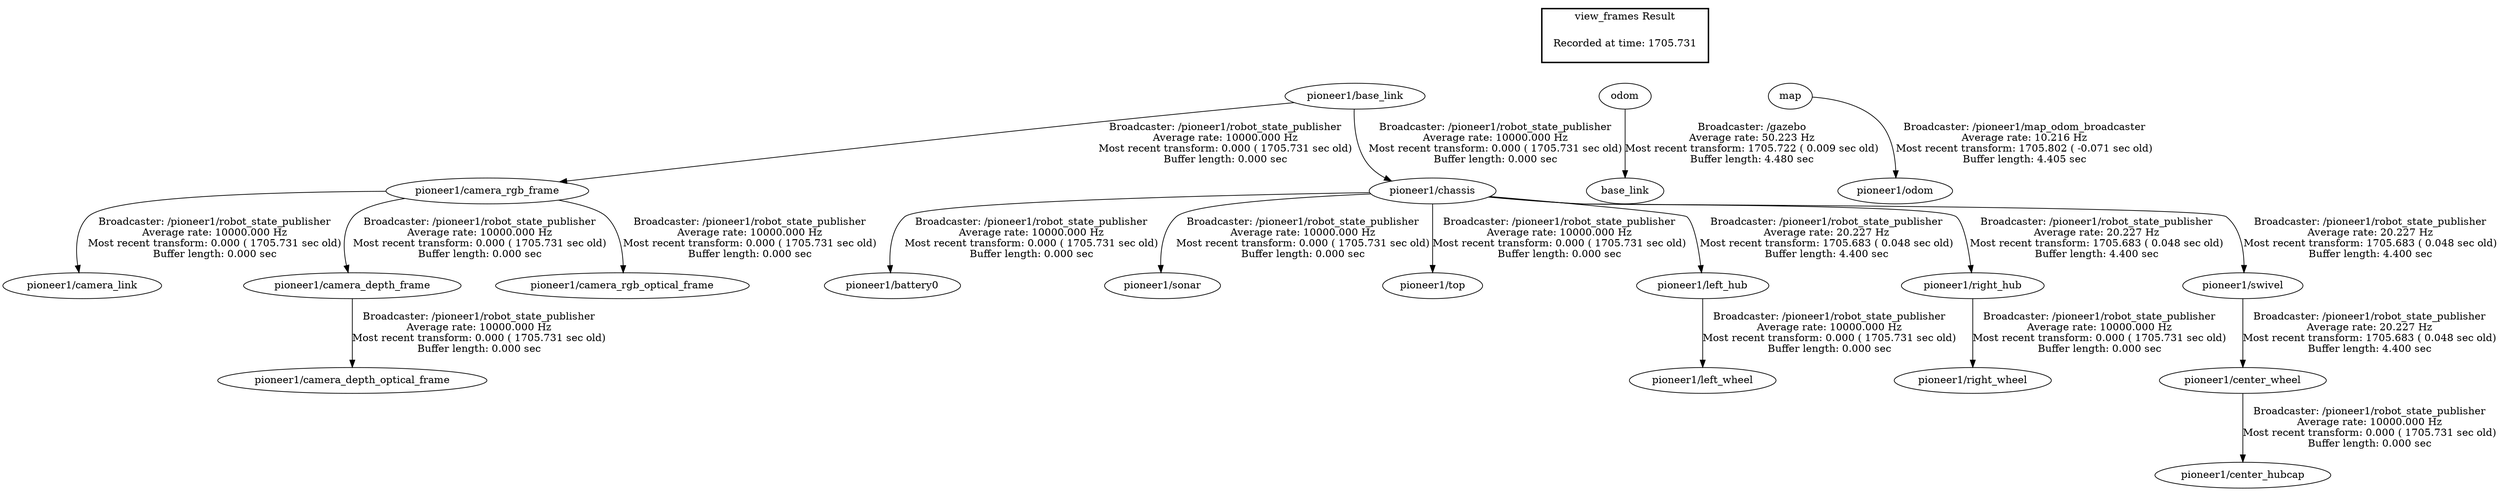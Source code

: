 digraph G {
"pioneer1/camera_rgb_frame" -> "pioneer1/camera_link"[label="Broadcaster: /pioneer1/robot_state_publisher\nAverage rate: 10000.000 Hz\nMost recent transform: 0.000 ( 1705.731 sec old)\nBuffer length: 0.000 sec\n"];
"pioneer1/base_link" -> "pioneer1/chassis"[label="Broadcaster: /pioneer1/robot_state_publisher\nAverage rate: 10000.000 Hz\nMost recent transform: 0.000 ( 1705.731 sec old)\nBuffer length: 0.000 sec\n"];
"pioneer1/camera_rgb_frame" -> "pioneer1/camera_depth_frame"[label="Broadcaster: /pioneer1/robot_state_publisher\nAverage rate: 10000.000 Hz\nMost recent transform: 0.000 ( 1705.731 sec old)\nBuffer length: 0.000 sec\n"];
"pioneer1/base_link" -> "pioneer1/camera_rgb_frame"[label="Broadcaster: /pioneer1/robot_state_publisher\nAverage rate: 10000.000 Hz\nMost recent transform: 0.000 ( 1705.731 sec old)\nBuffer length: 0.000 sec\n"];
"pioneer1/camera_depth_frame" -> "pioneer1/camera_depth_optical_frame"[label="Broadcaster: /pioneer1/robot_state_publisher\nAverage rate: 10000.000 Hz\nMost recent transform: 0.000 ( 1705.731 sec old)\nBuffer length: 0.000 sec\n"];
"pioneer1/camera_rgb_frame" -> "pioneer1/camera_rgb_optical_frame"[label="Broadcaster: /pioneer1/robot_state_publisher\nAverage rate: 10000.000 Hz\nMost recent transform: 0.000 ( 1705.731 sec old)\nBuffer length: 0.000 sec\n"];
"pioneer1/chassis" -> "pioneer1/battery0"[label="Broadcaster: /pioneer1/robot_state_publisher\nAverage rate: 10000.000 Hz\nMost recent transform: 0.000 ( 1705.731 sec old)\nBuffer length: 0.000 sec\n"];
"pioneer1/chassis" -> "pioneer1/sonar"[label="Broadcaster: /pioneer1/robot_state_publisher\nAverage rate: 10000.000 Hz\nMost recent transform: 0.000 ( 1705.731 sec old)\nBuffer length: 0.000 sec\n"];
"pioneer1/chassis" -> "pioneer1/top"[label="Broadcaster: /pioneer1/robot_state_publisher\nAverage rate: 10000.000 Hz\nMost recent transform: 0.000 ( 1705.731 sec old)\nBuffer length: 0.000 sec\n"];
"pioneer1/left_hub" -> "pioneer1/left_wheel"[label="Broadcaster: /pioneer1/robot_state_publisher\nAverage rate: 10000.000 Hz\nMost recent transform: 0.000 ( 1705.731 sec old)\nBuffer length: 0.000 sec\n"];
"pioneer1/chassis" -> "pioneer1/left_hub"[label="Broadcaster: /pioneer1/robot_state_publisher\nAverage rate: 20.227 Hz\nMost recent transform: 1705.683 ( 0.048 sec old)\nBuffer length: 4.400 sec\n"];
"pioneer1/right_hub" -> "pioneer1/right_wheel"[label="Broadcaster: /pioneer1/robot_state_publisher\nAverage rate: 10000.000 Hz\nMost recent transform: 0.000 ( 1705.731 sec old)\nBuffer length: 0.000 sec\n"];
"pioneer1/chassis" -> "pioneer1/right_hub"[label="Broadcaster: /pioneer1/robot_state_publisher\nAverage rate: 20.227 Hz\nMost recent transform: 1705.683 ( 0.048 sec old)\nBuffer length: 4.400 sec\n"];
"pioneer1/center_wheel" -> "pioneer1/center_hubcap"[label="Broadcaster: /pioneer1/robot_state_publisher\nAverage rate: 10000.000 Hz\nMost recent transform: 0.000 ( 1705.731 sec old)\nBuffer length: 0.000 sec\n"];
"pioneer1/swivel" -> "pioneer1/center_wheel"[label="Broadcaster: /pioneer1/robot_state_publisher\nAverage rate: 20.227 Hz\nMost recent transform: 1705.683 ( 0.048 sec old)\nBuffer length: 4.400 sec\n"];
"odom" -> "base_link"[label="Broadcaster: /gazebo\nAverage rate: 50.223 Hz\nMost recent transform: 1705.722 ( 0.009 sec old)\nBuffer length: 4.480 sec\n"];
"pioneer1/chassis" -> "pioneer1/swivel"[label="Broadcaster: /pioneer1/robot_state_publisher\nAverage rate: 20.227 Hz\nMost recent transform: 1705.683 ( 0.048 sec old)\nBuffer length: 4.400 sec\n"];
"map" -> "pioneer1/odom"[label="Broadcaster: /pioneer1/map_odom_broadcaster\nAverage rate: 10.216 Hz\nMost recent transform: 1705.802 ( -0.071 sec old)\nBuffer length: 4.405 sec\n"];
edge [style=invis];
 subgraph cluster_legend { style=bold; color=black; label ="view_frames Result";
"Recorded at time: 1705.731"[ shape=plaintext ] ;
 }->"pioneer1/base_link";
edge [style=invis];
 subgraph cluster_legend { style=bold; color=black; label ="view_frames Result";
"Recorded at time: 1705.731"[ shape=plaintext ] ;
 }->"odom";
edge [style=invis];
 subgraph cluster_legend { style=bold; color=black; label ="view_frames Result";
"Recorded at time: 1705.731"[ shape=plaintext ] ;
 }->"map";
}